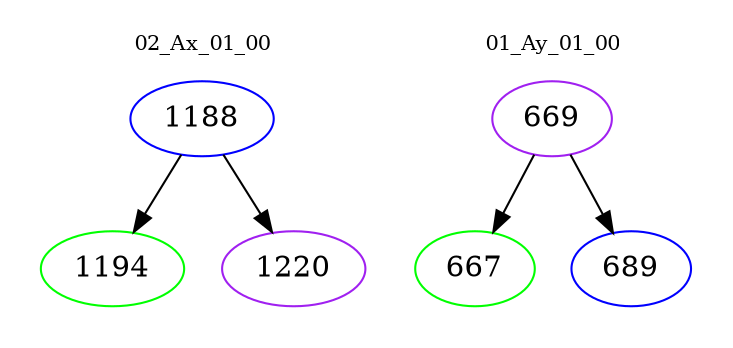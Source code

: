 digraph{
subgraph cluster_0 {
color = white
label = "02_Ax_01_00";
fontsize=10;
T0_1188 [label="1188", color="blue"]
T0_1188 -> T0_1194 [color="black"]
T0_1194 [label="1194", color="green"]
T0_1188 -> T0_1220 [color="black"]
T0_1220 [label="1220", color="purple"]
}
subgraph cluster_1 {
color = white
label = "01_Ay_01_00";
fontsize=10;
T1_669 [label="669", color="purple"]
T1_669 -> T1_667 [color="black"]
T1_667 [label="667", color="green"]
T1_669 -> T1_689 [color="black"]
T1_689 [label="689", color="blue"]
}
}
